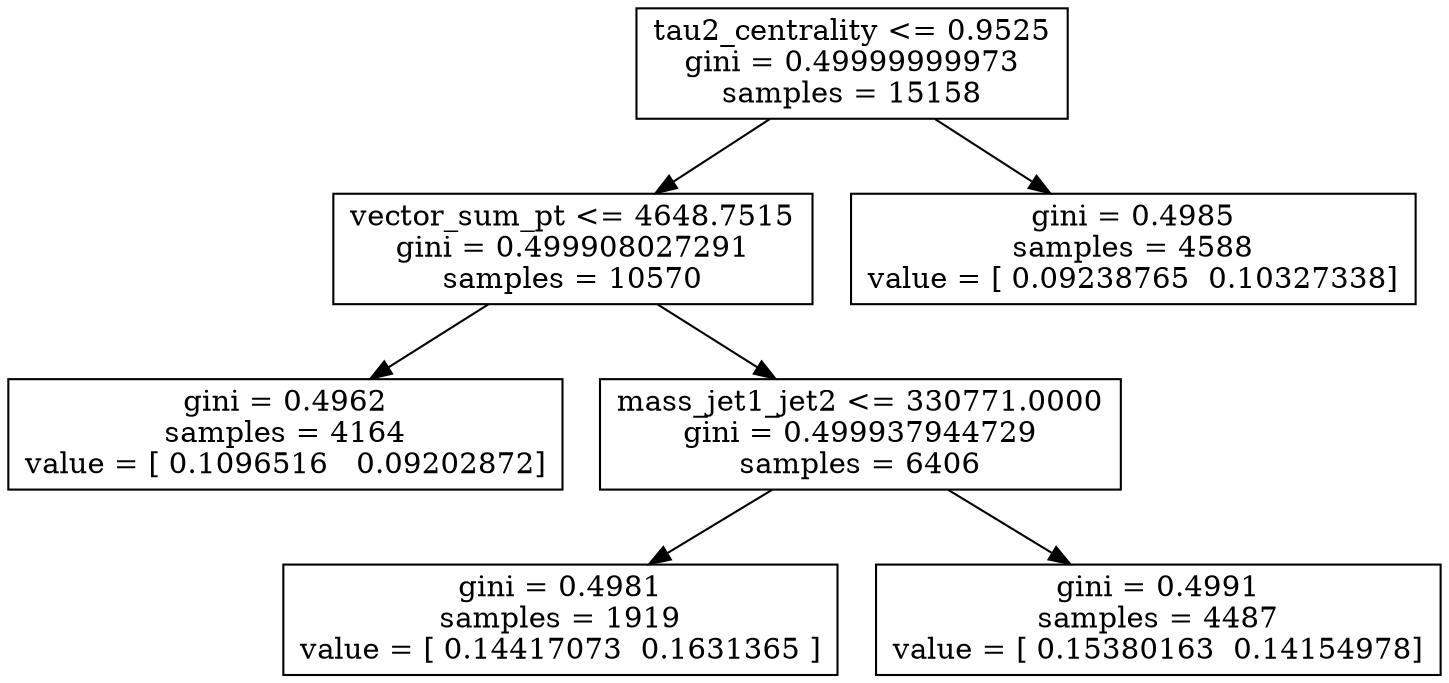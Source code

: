 digraph Tree {
0 [label="tau2_centrality <= 0.9525\ngini = 0.49999999973\nsamples = 15158", shape="box"] ;
1 [label="vector_sum_pt <= 4648.7515\ngini = 0.499908027291\nsamples = 10570", shape="box"] ;
0 -> 1 ;
2 [label="gini = 0.4962\nsamples = 4164\nvalue = [ 0.1096516   0.09202872]", shape="box"] ;
1 -> 2 ;
3 [label="mass_jet1_jet2 <= 330771.0000\ngini = 0.499937944729\nsamples = 6406", shape="box"] ;
1 -> 3 ;
4 [label="gini = 0.4981\nsamples = 1919\nvalue = [ 0.14417073  0.1631365 ]", shape="box"] ;
3 -> 4 ;
5 [label="gini = 0.4991\nsamples = 4487\nvalue = [ 0.15380163  0.14154978]", shape="box"] ;
3 -> 5 ;
6 [label="gini = 0.4985\nsamples = 4588\nvalue = [ 0.09238765  0.10327338]", shape="box"] ;
0 -> 6 ;
}